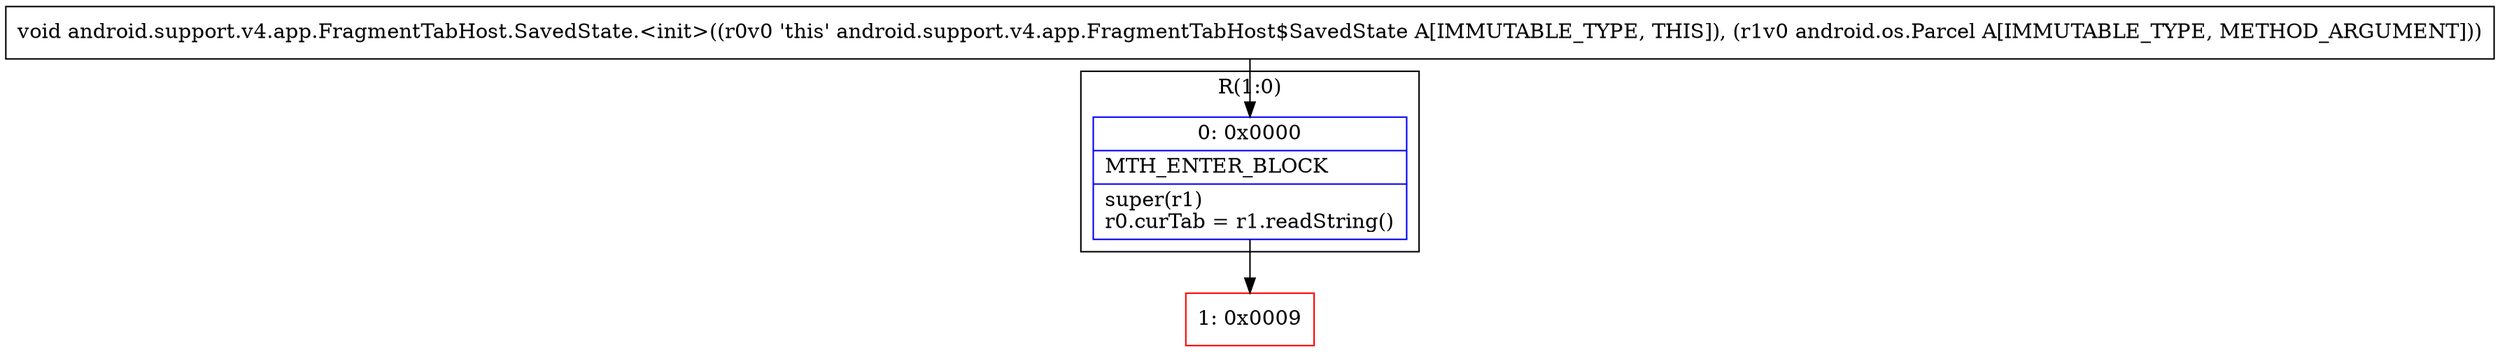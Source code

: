 digraph "CFG forandroid.support.v4.app.FragmentTabHost.SavedState.\<init\>(Landroid\/os\/Parcel;)V" {
subgraph cluster_Region_1818968358 {
label = "R(1:0)";
node [shape=record,color=blue];
Node_0 [shape=record,label="{0\:\ 0x0000|MTH_ENTER_BLOCK\l|super(r1)\lr0.curTab = r1.readString()\l}"];
}
Node_1 [shape=record,color=red,label="{1\:\ 0x0009}"];
MethodNode[shape=record,label="{void android.support.v4.app.FragmentTabHost.SavedState.\<init\>((r0v0 'this' android.support.v4.app.FragmentTabHost$SavedState A[IMMUTABLE_TYPE, THIS]), (r1v0 android.os.Parcel A[IMMUTABLE_TYPE, METHOD_ARGUMENT])) }"];
MethodNode -> Node_0;
Node_0 -> Node_1;
}

